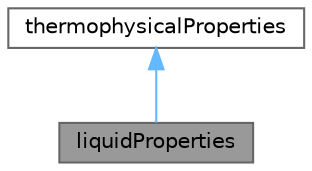 digraph "liquidProperties"
{
 // LATEX_PDF_SIZE
  bgcolor="transparent";
  edge [fontname=Helvetica,fontsize=10,labelfontname=Helvetica,labelfontsize=10];
  node [fontname=Helvetica,fontsize=10,shape=box,height=0.2,width=0.4];
  Node1 [id="Node000001",label="liquidProperties",height=0.2,width=0.4,color="gray40", fillcolor="grey60", style="filled", fontcolor="black",tooltip="The thermophysical properties of a liquid."];
  Node2 -> Node1 [id="edge1_Node000001_Node000002",dir="back",color="steelblue1",style="solid",tooltip=" "];
  Node2 [id="Node000002",label="thermophysicalProperties",height=0.2,width=0.4,color="gray40", fillcolor="white", style="filled",URL="$classFoam_1_1thermophysicalProperties.html",tooltip="Base-class for thermophysical properties of solids, liquids and gases providing an interface compatib..."];
}

